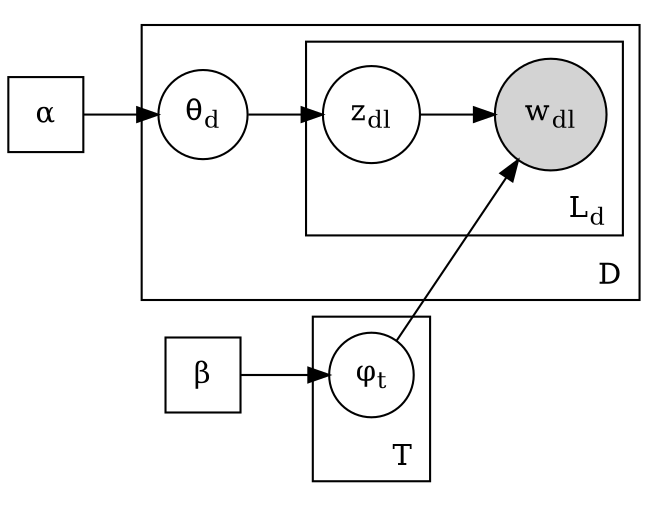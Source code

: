 Digraph fig1 {
rankdir = LR; //order things from left to right

//define alpha and beta as existing
alpha [shape=square, label=α];
beta  [shape=square, label=β];
//not strictly nescessary but helps if you want to
//assign them specific shapes or colours

subgraph cluster_phi
{
    label = "T"
    labelloc="b"
    labeljust="r"
    phi[shape=circle, label=<φ<sub>t</sub>>];
}

subgraph cluster_D //names beginning with "cluster" get a box drawn, an odd hack
{
    label = "D"
    labelloc="b"
    labeljust="r"
    theta [shape=circle, label=<θ<sub>d</sub>>];
    subgraph cluster_Ld
    {
        label = <L<sub>d</sub>>
        w [shape=circle, style=filled, label=<w<sub>dl</sub>>];
        z [shape=circle, label=<z<sub>dl</sub>>];
    }
    theta -> z;
    z -> w;
}

alpha -> theta;
beta -> phi;
phi -> w;
}
